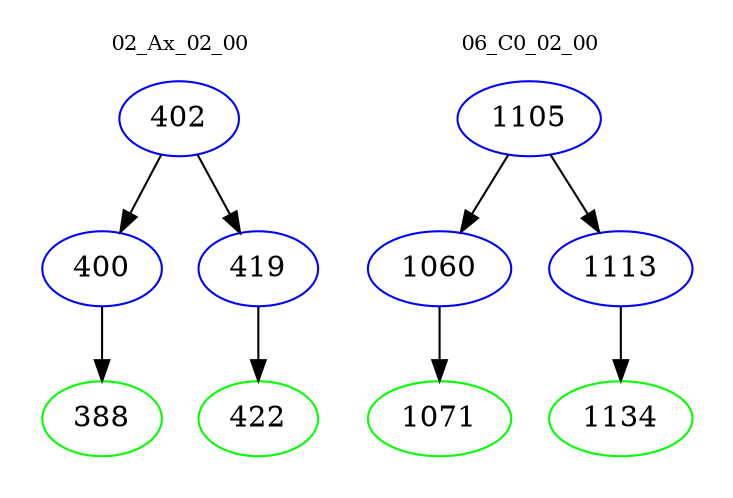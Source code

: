 digraph{
subgraph cluster_0 {
color = white
label = "02_Ax_02_00";
fontsize=10;
T0_402 [label="402", color="blue"]
T0_402 -> T0_400 [color="black"]
T0_400 [label="400", color="blue"]
T0_400 -> T0_388 [color="black"]
T0_388 [label="388", color="green"]
T0_402 -> T0_419 [color="black"]
T0_419 [label="419", color="blue"]
T0_419 -> T0_422 [color="black"]
T0_422 [label="422", color="green"]
}
subgraph cluster_1 {
color = white
label = "06_C0_02_00";
fontsize=10;
T1_1105 [label="1105", color="blue"]
T1_1105 -> T1_1060 [color="black"]
T1_1060 [label="1060", color="blue"]
T1_1060 -> T1_1071 [color="black"]
T1_1071 [label="1071", color="green"]
T1_1105 -> T1_1113 [color="black"]
T1_1113 [label="1113", color="blue"]
T1_1113 -> T1_1134 [color="black"]
T1_1134 [label="1134", color="green"]
}
}
